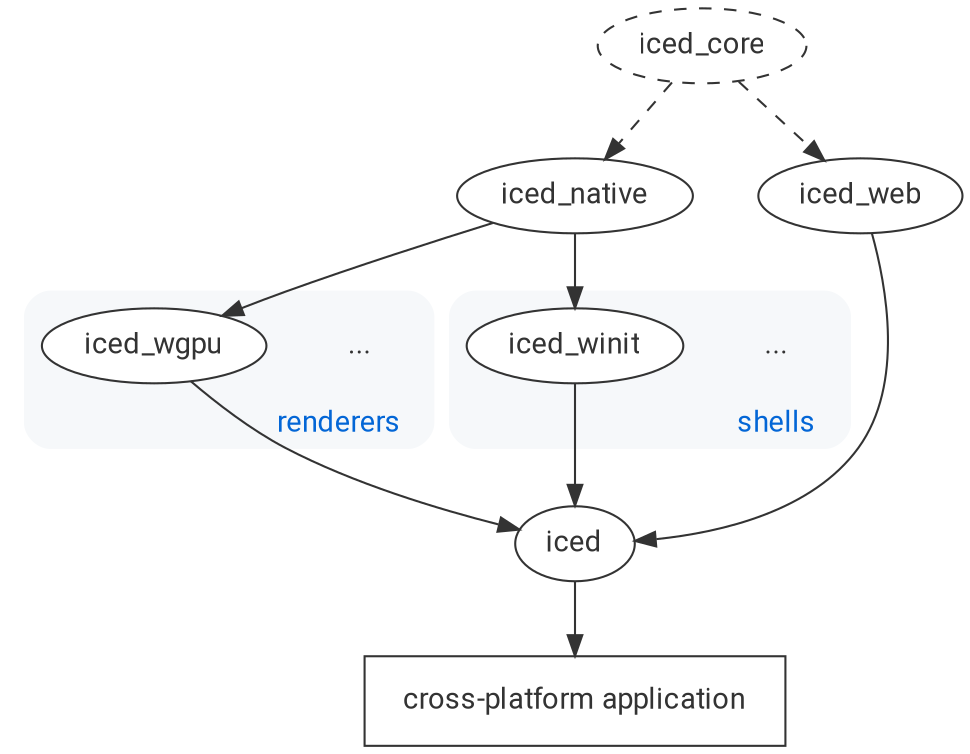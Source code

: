 digraph G {
  fontname = "Roboto";
  newrank=true;
  node[fontname = "Roboto", style="filled", fontcolor="#333333", fillcolor=white, color="#333333"];
  edge[color="#333333"];

  subgraph cluster_1 {
    label = "renderers  ";
    labelloc = "b";
    labeljust = "r";
    fontcolor = "#0366d6";
    color="#f6f8fa";
    bgcolor="#f6f8fa";
    style=rounded;

    etc_1 [label="...", style=solid, shape=none];
    iced_wgpu;
  }

  subgraph cluster_2 {
    label = "shells  ";
    labelloc = "b";
    labeljust = "r";
    fontcolor = "#0366d6";
    color="#f6f8fa";
    bgcolor="#f6f8fa";
    style=rounded;

    etc_2 [label="...", style=solid, shape=none];
    iced_winit;
  }

  subgraph cluster_3 {
    style=invis;
    margin=20;
    iced;
  }

  { rank = same; iced_native iced_web }
  { rank = same; iced_wgpu iced_winit etc_1 etc_2 }

  iced_core -> iced_native [style=dashed];
  iced_core -> iced_web [style=dashed];
  iced_native -> iced_wgpu;
  iced_native -> iced_winit;

  iced_winit -> iced;
  iced_wgpu -> iced;
  iced_web -> iced;

  iced -> "cross-platform application";

  iced_core [style=dashed];

  "cross-platform application" [shape=box, width=2.8, height=0.6];
}
